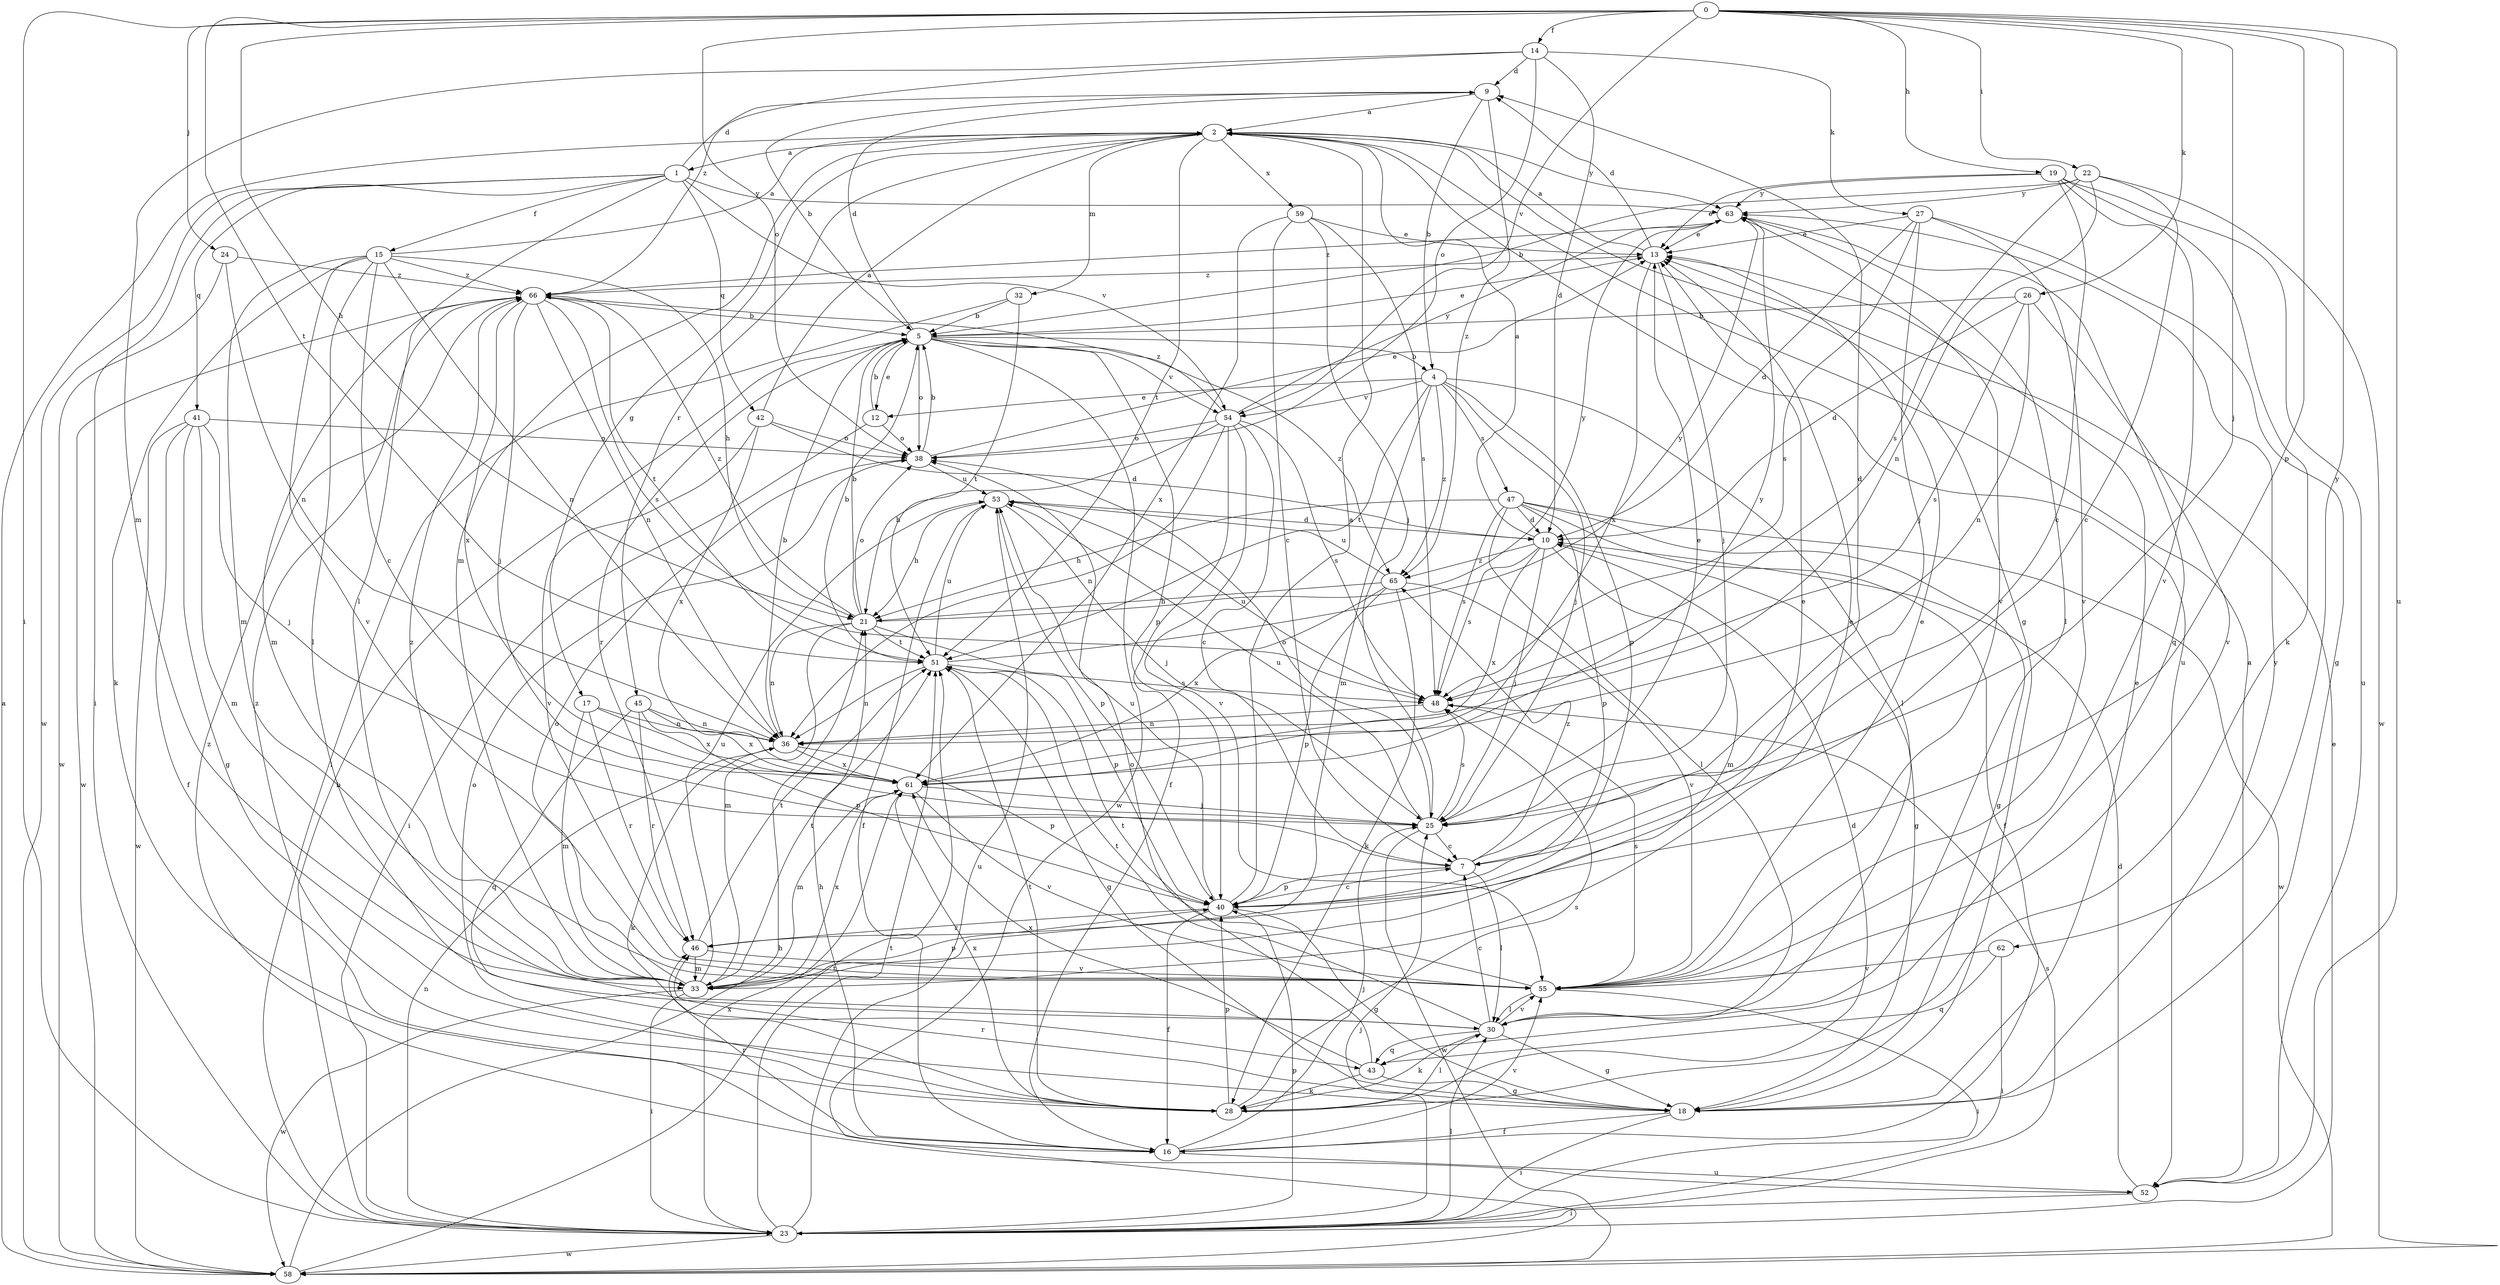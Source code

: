 strict digraph  {
0;
1;
2;
4;
5;
7;
9;
10;
12;
13;
14;
15;
16;
17;
18;
19;
21;
22;
23;
24;
25;
26;
27;
28;
30;
32;
33;
36;
38;
40;
41;
42;
43;
45;
46;
47;
48;
51;
52;
53;
54;
55;
58;
59;
61;
62;
63;
65;
66;
0 -> 14  [label=f];
0 -> 19  [label=h];
0 -> 21  [label=h];
0 -> 22  [label=i];
0 -> 23  [label=i];
0 -> 24  [label=j];
0 -> 25  [label=j];
0 -> 26  [label=k];
0 -> 38  [label=o];
0 -> 40  [label=p];
0 -> 51  [label=t];
0 -> 52  [label=u];
0 -> 54  [label=v];
0 -> 62  [label=y];
1 -> 9  [label=d];
1 -> 15  [label=f];
1 -> 23  [label=i];
1 -> 30  [label=l];
1 -> 41  [label=q];
1 -> 42  [label=q];
1 -> 54  [label=v];
1 -> 58  [label=w];
1 -> 63  [label=y];
2 -> 1  [label=a];
2 -> 17  [label=g];
2 -> 18  [label=g];
2 -> 32  [label=m];
2 -> 33  [label=m];
2 -> 45  [label=r];
2 -> 51  [label=t];
2 -> 52  [label=u];
2 -> 59  [label=x];
2 -> 63  [label=y];
4 -> 12  [label=e];
4 -> 25  [label=j];
4 -> 30  [label=l];
4 -> 33  [label=m];
4 -> 40  [label=p];
4 -> 47  [label=s];
4 -> 51  [label=t];
4 -> 54  [label=v];
4 -> 65  [label=z];
5 -> 4  [label=b];
5 -> 9  [label=d];
5 -> 12  [label=e];
5 -> 13  [label=e];
5 -> 38  [label=o];
5 -> 40  [label=p];
5 -> 46  [label=r];
5 -> 54  [label=v];
5 -> 58  [label=w];
5 -> 65  [label=z];
7 -> 9  [label=d];
7 -> 30  [label=l];
7 -> 40  [label=p];
7 -> 65  [label=z];
9 -> 2  [label=a];
9 -> 4  [label=b];
9 -> 5  [label=b];
9 -> 65  [label=z];
10 -> 2  [label=a];
10 -> 18  [label=g];
10 -> 25  [label=j];
10 -> 33  [label=m];
10 -> 48  [label=s];
10 -> 61  [label=x];
10 -> 65  [label=z];
12 -> 5  [label=b];
12 -> 23  [label=i];
12 -> 38  [label=o];
13 -> 2  [label=a];
13 -> 9  [label=d];
13 -> 25  [label=j];
13 -> 61  [label=x];
13 -> 66  [label=z];
14 -> 9  [label=d];
14 -> 10  [label=d];
14 -> 27  [label=k];
14 -> 33  [label=m];
14 -> 38  [label=o];
14 -> 66  [label=z];
15 -> 2  [label=a];
15 -> 7  [label=c];
15 -> 21  [label=h];
15 -> 28  [label=k];
15 -> 30  [label=l];
15 -> 33  [label=m];
15 -> 36  [label=n];
15 -> 55  [label=v];
15 -> 66  [label=z];
16 -> 21  [label=h];
16 -> 25  [label=j];
16 -> 46  [label=r];
16 -> 52  [label=u];
16 -> 55  [label=v];
17 -> 33  [label=m];
17 -> 36  [label=n];
17 -> 46  [label=r];
17 -> 61  [label=x];
18 -> 13  [label=e];
18 -> 16  [label=f];
18 -> 23  [label=i];
18 -> 46  [label=r];
18 -> 63  [label=y];
19 -> 7  [label=c];
19 -> 13  [label=e];
19 -> 28  [label=k];
19 -> 52  [label=u];
19 -> 55  [label=v];
19 -> 63  [label=y];
21 -> 5  [label=b];
21 -> 33  [label=m];
21 -> 36  [label=n];
21 -> 38  [label=o];
21 -> 40  [label=p];
21 -> 51  [label=t];
21 -> 63  [label=y];
21 -> 66  [label=z];
22 -> 5  [label=b];
22 -> 7  [label=c];
22 -> 36  [label=n];
22 -> 48  [label=s];
22 -> 58  [label=w];
22 -> 63  [label=y];
23 -> 5  [label=b];
23 -> 13  [label=e];
23 -> 25  [label=j];
23 -> 30  [label=l];
23 -> 36  [label=n];
23 -> 40  [label=p];
23 -> 48  [label=s];
23 -> 51  [label=t];
23 -> 53  [label=u];
23 -> 58  [label=w];
23 -> 61  [label=x];
24 -> 36  [label=n];
24 -> 58  [label=w];
24 -> 66  [label=z];
25 -> 7  [label=c];
25 -> 13  [label=e];
25 -> 38  [label=o];
25 -> 48  [label=s];
25 -> 53  [label=u];
25 -> 58  [label=w];
26 -> 5  [label=b];
26 -> 10  [label=d];
26 -> 36  [label=n];
26 -> 48  [label=s];
26 -> 55  [label=v];
27 -> 10  [label=d];
27 -> 13  [label=e];
27 -> 18  [label=g];
27 -> 25  [label=j];
27 -> 48  [label=s];
27 -> 55  [label=v];
28 -> 10  [label=d];
28 -> 30  [label=l];
28 -> 38  [label=o];
28 -> 40  [label=p];
28 -> 48  [label=s];
28 -> 51  [label=t];
28 -> 61  [label=x];
28 -> 66  [label=z];
30 -> 7  [label=c];
30 -> 18  [label=g];
30 -> 28  [label=k];
30 -> 43  [label=q];
30 -> 51  [label=t];
30 -> 55  [label=v];
32 -> 5  [label=b];
32 -> 23  [label=i];
32 -> 51  [label=t];
33 -> 13  [label=e];
33 -> 23  [label=i];
33 -> 38  [label=o];
33 -> 40  [label=p];
33 -> 51  [label=t];
33 -> 53  [label=u];
33 -> 58  [label=w];
33 -> 61  [label=x];
36 -> 5  [label=b];
36 -> 28  [label=k];
36 -> 40  [label=p];
36 -> 61  [label=x];
38 -> 5  [label=b];
38 -> 13  [label=e];
38 -> 53  [label=u];
40 -> 2  [label=a];
40 -> 7  [label=c];
40 -> 16  [label=f];
40 -> 18  [label=g];
40 -> 46  [label=r];
40 -> 53  [label=u];
41 -> 16  [label=f];
41 -> 18  [label=g];
41 -> 25  [label=j];
41 -> 33  [label=m];
41 -> 38  [label=o];
41 -> 58  [label=w];
42 -> 2  [label=a];
42 -> 10  [label=d];
42 -> 38  [label=o];
42 -> 55  [label=v];
42 -> 61  [label=x];
43 -> 18  [label=g];
43 -> 28  [label=k];
43 -> 38  [label=o];
43 -> 61  [label=x];
45 -> 36  [label=n];
45 -> 40  [label=p];
45 -> 43  [label=q];
45 -> 46  [label=r];
45 -> 61  [label=x];
46 -> 13  [label=e];
46 -> 33  [label=m];
46 -> 51  [label=t];
46 -> 55  [label=v];
47 -> 10  [label=d];
47 -> 16  [label=f];
47 -> 18  [label=g];
47 -> 21  [label=h];
47 -> 30  [label=l];
47 -> 40  [label=p];
47 -> 48  [label=s];
47 -> 58  [label=w];
48 -> 36  [label=n];
48 -> 53  [label=u];
51 -> 5  [label=b];
51 -> 18  [label=g];
51 -> 36  [label=n];
51 -> 48  [label=s];
51 -> 53  [label=u];
51 -> 63  [label=y];
52 -> 2  [label=a];
52 -> 10  [label=d];
52 -> 23  [label=i];
52 -> 66  [label=z];
53 -> 10  [label=d];
53 -> 16  [label=f];
53 -> 21  [label=h];
53 -> 25  [label=j];
53 -> 40  [label=p];
54 -> 7  [label=c];
54 -> 16  [label=f];
54 -> 21  [label=h];
54 -> 36  [label=n];
54 -> 38  [label=o];
54 -> 48  [label=s];
54 -> 55  [label=v];
54 -> 63  [label=y];
54 -> 66  [label=z];
55 -> 13  [label=e];
55 -> 23  [label=i];
55 -> 30  [label=l];
55 -> 48  [label=s];
55 -> 51  [label=t];
55 -> 66  [label=z];
58 -> 2  [label=a];
58 -> 21  [label=h];
58 -> 51  [label=t];
59 -> 7  [label=c];
59 -> 13  [label=e];
59 -> 25  [label=j];
59 -> 48  [label=s];
59 -> 61  [label=x];
61 -> 25  [label=j];
61 -> 33  [label=m];
61 -> 55  [label=v];
61 -> 63  [label=y];
62 -> 23  [label=i];
62 -> 43  [label=q];
62 -> 55  [label=v];
63 -> 13  [label=e];
63 -> 30  [label=l];
63 -> 43  [label=q];
63 -> 55  [label=v];
63 -> 66  [label=z];
65 -> 21  [label=h];
65 -> 28  [label=k];
65 -> 40  [label=p];
65 -> 53  [label=u];
65 -> 55  [label=v];
65 -> 61  [label=x];
66 -> 5  [label=b];
66 -> 25  [label=j];
66 -> 33  [label=m];
66 -> 36  [label=n];
66 -> 48  [label=s];
66 -> 51  [label=t];
66 -> 58  [label=w];
66 -> 61  [label=x];
}
